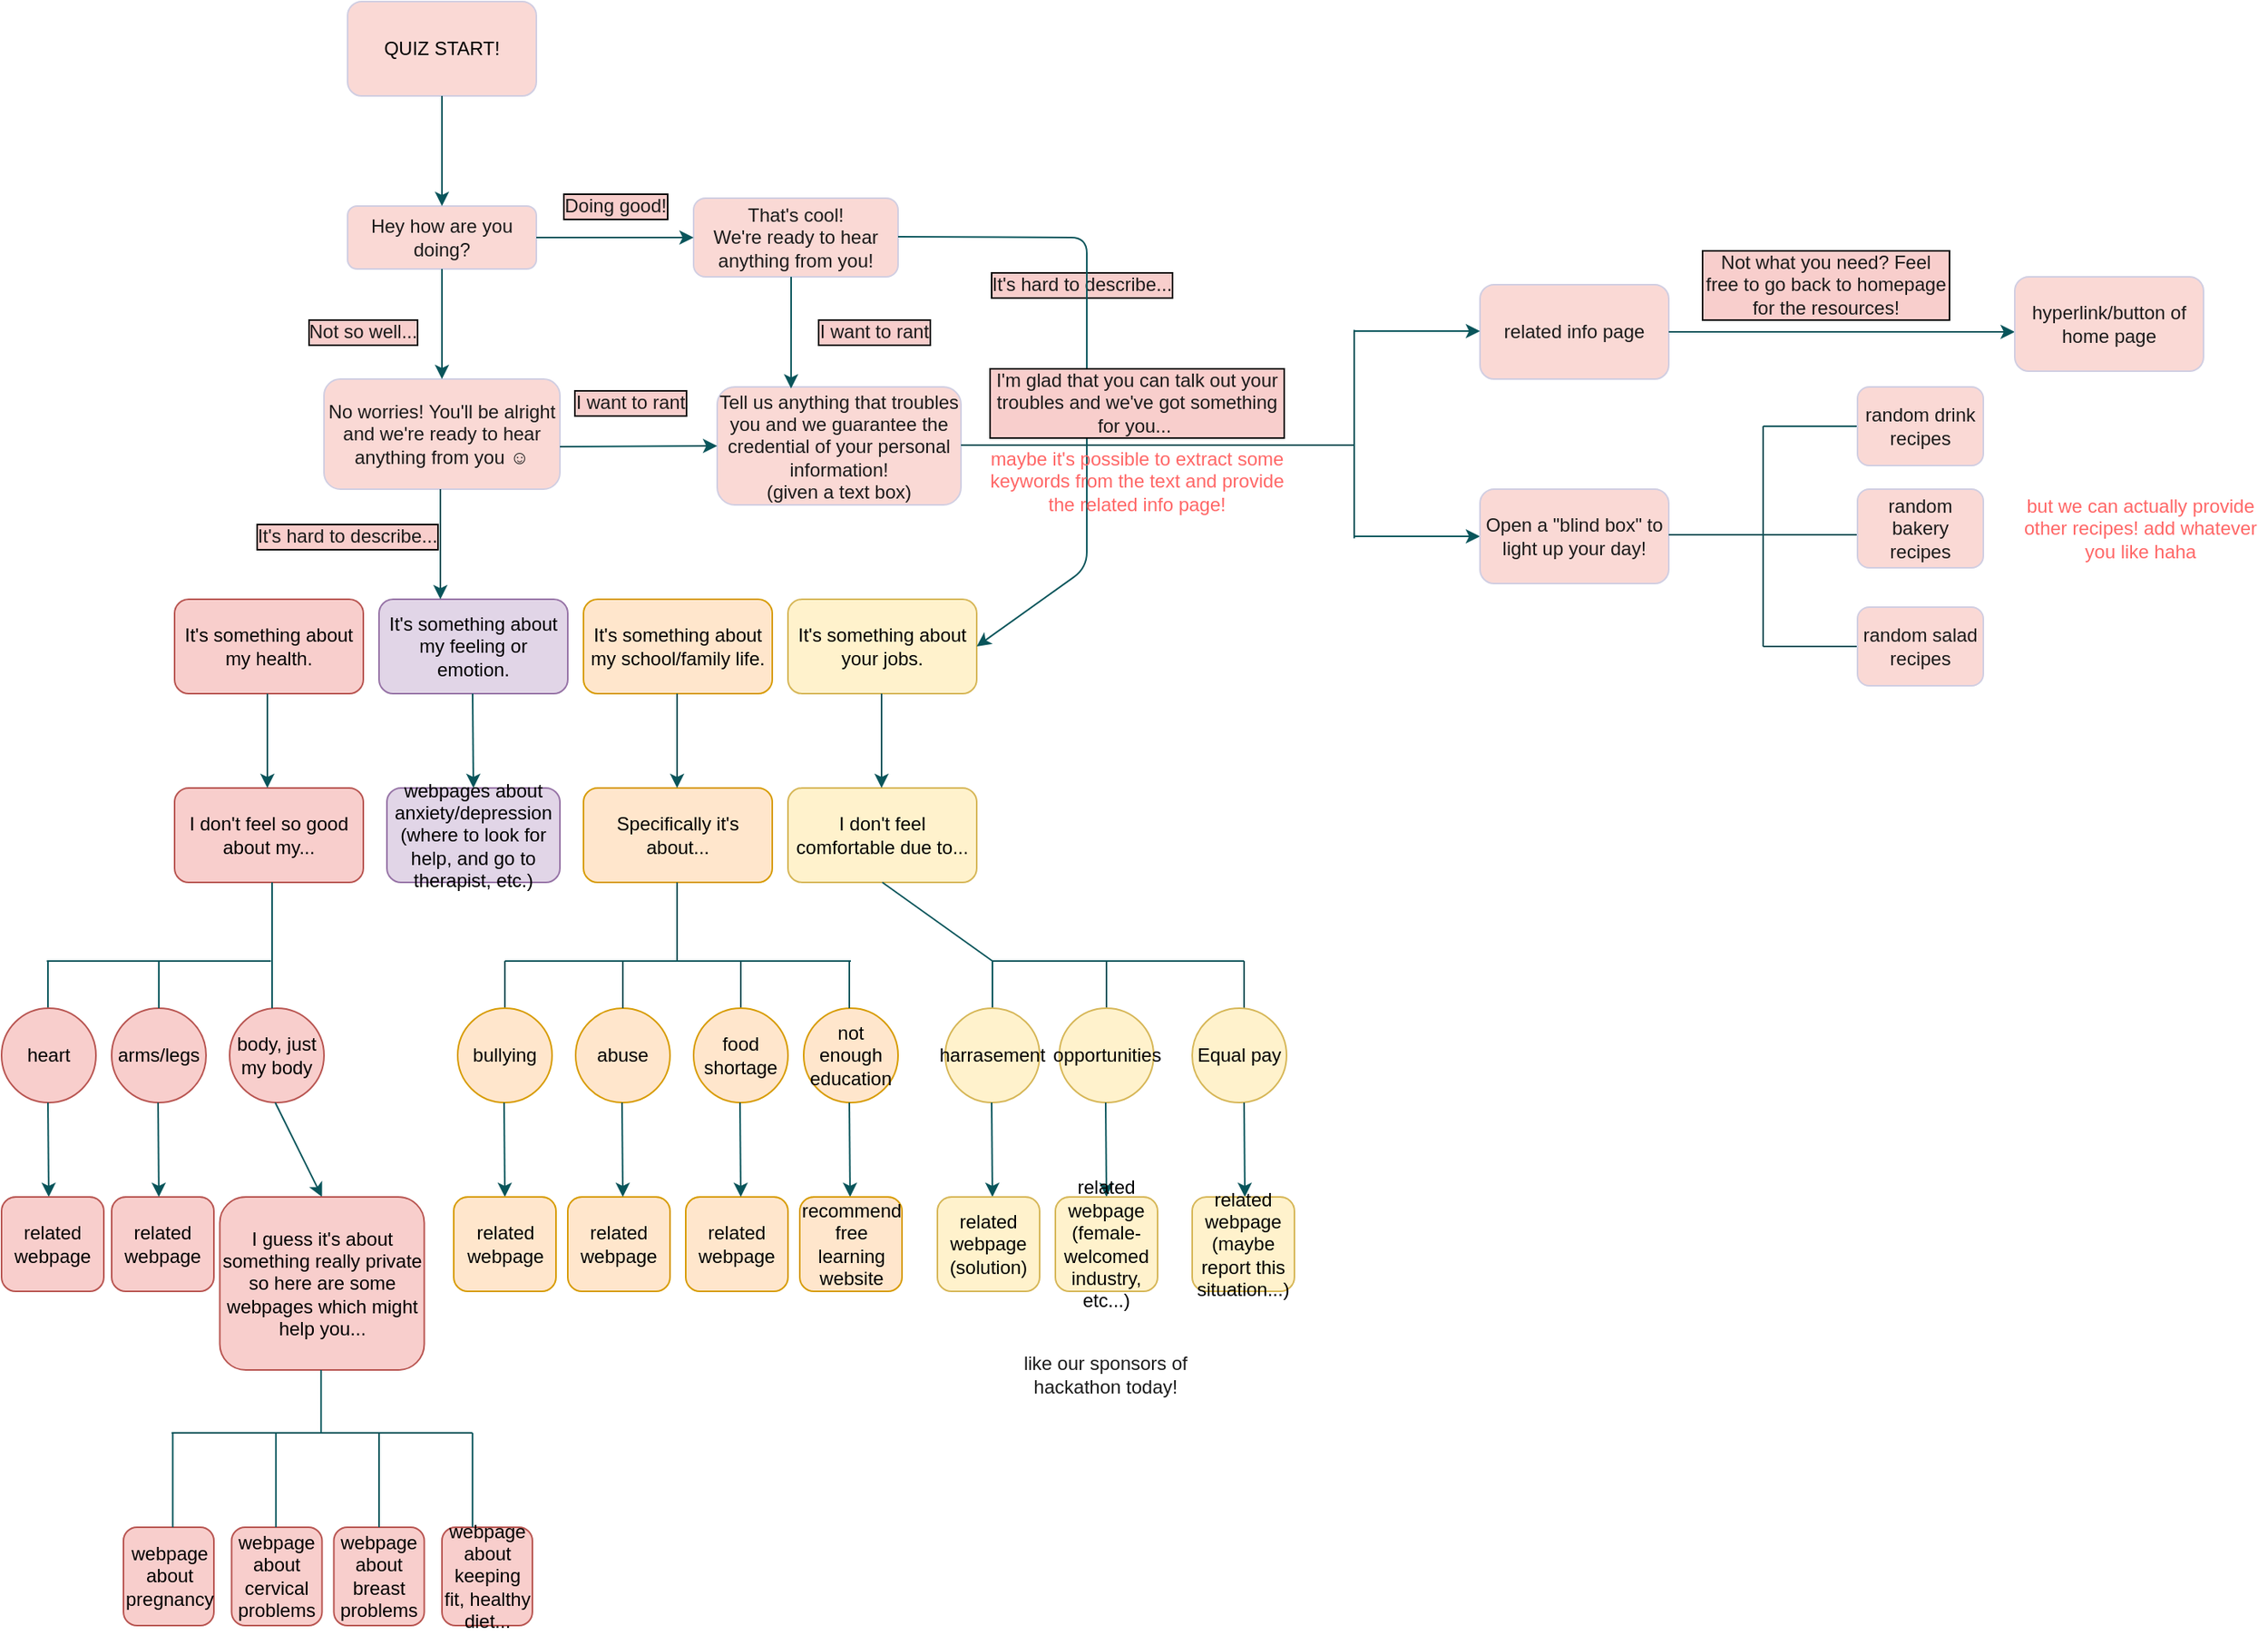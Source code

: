<mxfile version="14.4.4" type="github">
  <diagram id="C5RBs43oDa-KdzZeNtuy" name="Page-1">
    <mxGraphModel dx="886" dy="588" grid="1" gridSize="10" guides="1" tooltips="1" connect="1" arrows="1" fold="1" page="1" pageScale="1" pageWidth="827" pageHeight="1169" math="0" shadow="0">
      <root>
        <mxCell id="WIyWlLk6GJQsqaUBKTNV-0" />
        <mxCell id="WIyWlLk6GJQsqaUBKTNV-1" parent="WIyWlLk6GJQsqaUBKTNV-0" />
        <mxCell id="WIyWlLk6GJQsqaUBKTNV-3" value="Hey how are you doing?" style="rounded=1;whiteSpace=wrap;html=1;fontSize=12;glass=0;strokeWidth=1;shadow=0;fillColor=#FAD9D5;strokeColor=#D0CEE2;fontColor=#1A1A1A;" parent="WIyWlLk6GJQsqaUBKTNV-1" vertex="1">
          <mxGeometry x="320" y="160" width="120" height="40" as="geometry" />
        </mxCell>
        <mxCell id="Fbf4kHEvKjNuZVmllkt7-2" value="That&#39;s cool!&lt;br&gt;We&#39;re ready to hear anything from you!" style="rounded=1;whiteSpace=wrap;html=1;fontSize=12;glass=0;strokeWidth=1;shadow=0;fillColor=#FAD9D5;strokeColor=#D0CEE2;fontColor=#1A1A1A;" parent="WIyWlLk6GJQsqaUBKTNV-1" vertex="1">
          <mxGeometry x="540" y="155" width="130" height="50" as="geometry" />
        </mxCell>
        <mxCell id="Fbf4kHEvKjNuZVmllkt7-4" value="No worries! You&#39;ll be alright and we&#39;re ready to hear anything from you ☺️" style="rounded=1;whiteSpace=wrap;html=1;fontSize=12;glass=0;strokeWidth=1;shadow=0;fillColor=#FAD9D5;strokeColor=#D0CEE2;fontColor=#1A1A1A;" parent="WIyWlLk6GJQsqaUBKTNV-1" vertex="1">
          <mxGeometry x="305" y="270" width="150" height="70" as="geometry" />
        </mxCell>
        <mxCell id="Fbf4kHEvKjNuZVmllkt7-9" value="Doing good!" style="text;html=1;align=center;verticalAlign=middle;resizable=0;points=[];autosize=1;fontColor=#1A1A1A;labelBackgroundColor=#F8CECC;labelBorderColor=#000000;" parent="WIyWlLk6GJQsqaUBKTNV-1" vertex="1">
          <mxGeometry x="450" y="150" width="80" height="20" as="geometry" />
        </mxCell>
        <mxCell id="Fbf4kHEvKjNuZVmllkt7-13" value="Not so well..." style="text;html=1;strokeColor=none;fillColor=none;align=center;verticalAlign=middle;whiteSpace=wrap;rounded=0;sketch=0;fontColor=#1A1A1A;labelBackgroundColor=#F8CECC;labelBorderColor=#000000;" parent="WIyWlLk6GJQsqaUBKTNV-1" vertex="1">
          <mxGeometry x="280" y="230" width="100" height="20" as="geometry" />
        </mxCell>
        <mxCell id="Fbf4kHEvKjNuZVmllkt7-17" value="Tell us anything that troubles you and we guarantee the credential of your personal information!&lt;br&gt;(given a text box)" style="rounded=1;whiteSpace=wrap;html=1;sketch=0;strokeColor=#D0CEE2;fillColor=#FAD9D5;fontColor=#1A1A1A;" parent="WIyWlLk6GJQsqaUBKTNV-1" vertex="1">
          <mxGeometry x="555" y="275" width="155" height="75" as="geometry" />
        </mxCell>
        <mxCell id="Fbf4kHEvKjNuZVmllkt7-18" value="I want to rant" style="text;html=1;strokeColor=none;fillColor=none;align=center;verticalAlign=middle;whiteSpace=wrap;rounded=0;sketch=0;fontColor=#1A1A1A;labelBackgroundColor=#F8CECC;labelBorderColor=#000000;" parent="WIyWlLk6GJQsqaUBKTNV-1" vertex="1">
          <mxGeometry x="600" y="230" width="110" height="20" as="geometry" />
        </mxCell>
        <mxCell id="Fbf4kHEvKjNuZVmllkt7-19" value="I want to rant" style="text;html=1;strokeColor=none;fillColor=none;align=center;verticalAlign=middle;whiteSpace=wrap;rounded=0;sketch=0;fontColor=#1A1A1A;labelBorderColor=#000000;labelBackgroundColor=#F8CECC;" parent="WIyWlLk6GJQsqaUBKTNV-1" vertex="1">
          <mxGeometry x="445" y="275" width="110" height="20" as="geometry" />
        </mxCell>
        <mxCell id="Fbf4kHEvKjNuZVmllkt7-22" value="It&#39;s hard to describe..." style="text;html=1;strokeColor=none;fillColor=none;align=center;verticalAlign=middle;whiteSpace=wrap;rounded=0;sketch=0;fontColor=#1A1A1A;labelBorderColor=#000000;labelBackgroundColor=#F8CECC;" parent="WIyWlLk6GJQsqaUBKTNV-1" vertex="1">
          <mxGeometry x="260" y="360" width="120" height="20" as="geometry" />
        </mxCell>
        <mxCell id="Fbf4kHEvKjNuZVmllkt7-27" value="It&#39;s something about my health." style="rounded=1;whiteSpace=wrap;html=1;sketch=0;strokeColor=#b85450;fillColor=#f8cecc;" parent="WIyWlLk6GJQsqaUBKTNV-1" vertex="1">
          <mxGeometry x="210" y="410" width="120" height="60" as="geometry" />
        </mxCell>
        <mxCell id="Fbf4kHEvKjNuZVmllkt7-33" value="It&#39;s something about my feeling or emotion." style="rounded=1;whiteSpace=wrap;html=1;sketch=0;strokeColor=#9673a6;fillColor=#e1d5e7;" parent="WIyWlLk6GJQsqaUBKTNV-1" vertex="1">
          <mxGeometry x="340" y="410" width="120" height="60" as="geometry" />
        </mxCell>
        <mxCell id="Fbf4kHEvKjNuZVmllkt7-42" value="It&#39;s something about my school/family life." style="rounded=1;whiteSpace=wrap;html=1;sketch=0;strokeColor=#d79b00;fillColor=#ffe6cc;" parent="WIyWlLk6GJQsqaUBKTNV-1" vertex="1">
          <mxGeometry x="470" y="410" width="120" height="60" as="geometry" />
        </mxCell>
        <mxCell id="Fbf4kHEvKjNuZVmllkt7-43" value="It&#39;s something about your jobs." style="rounded=1;whiteSpace=wrap;html=1;sketch=0;strokeColor=#d6b656;fillColor=#fff2cc;" parent="WIyWlLk6GJQsqaUBKTNV-1" vertex="1">
          <mxGeometry x="600" y="410" width="120" height="60" as="geometry" />
        </mxCell>
        <mxCell id="Fbf4kHEvKjNuZVmllkt7-45" value="It&#39;s hard to describe..." style="text;html=1;strokeColor=none;fillColor=none;align=center;verticalAlign=middle;whiteSpace=wrap;rounded=0;sketch=0;fontColor=#1A1A1A;labelBackgroundColor=#F8CECC;labelBorderColor=#000000;" parent="WIyWlLk6GJQsqaUBKTNV-1" vertex="1">
          <mxGeometry x="727" y="200" width="120" height="20" as="geometry" />
        </mxCell>
        <mxCell id="Fbf4kHEvKjNuZVmllkt7-51" value="I don&#39;t feel so good about my..." style="rounded=1;whiteSpace=wrap;html=1;sketch=0;strokeColor=#b85450;fillColor=#f8cecc;" parent="WIyWlLk6GJQsqaUBKTNV-1" vertex="1">
          <mxGeometry x="210" y="530" width="120" height="60" as="geometry" />
        </mxCell>
        <mxCell id="Fbf4kHEvKjNuZVmllkt7-52" value="" style="endArrow=none;html=1;strokeColor=#09555B;fontColor=#1A1A1A;" parent="WIyWlLk6GJQsqaUBKTNV-1" edge="1">
          <mxGeometry width="50" height="50" relative="1" as="geometry">
            <mxPoint x="272" y="640" as="sourcePoint" />
            <mxPoint x="272" y="590" as="targetPoint" />
          </mxGeometry>
        </mxCell>
        <mxCell id="Fbf4kHEvKjNuZVmllkt7-53" value="" style="endArrow=none;html=1;strokeColor=#09555B;fontColor=#1A1A1A;" parent="WIyWlLk6GJQsqaUBKTNV-1" edge="1">
          <mxGeometry width="50" height="50" relative="1" as="geometry">
            <mxPoint x="128.75" y="640" as="sourcePoint" />
            <mxPoint x="271.25" y="640" as="targetPoint" />
          </mxGeometry>
        </mxCell>
        <mxCell id="Fbf4kHEvKjNuZVmllkt7-54" value="" style="endArrow=none;html=1;strokeColor=#09555B;fontColor=#1A1A1A;" parent="WIyWlLk6GJQsqaUBKTNV-1" edge="1">
          <mxGeometry width="50" height="50" relative="1" as="geometry">
            <mxPoint x="129.5" y="670" as="sourcePoint" />
            <mxPoint x="129.5" y="640" as="targetPoint" />
          </mxGeometry>
        </mxCell>
        <mxCell id="Fbf4kHEvKjNuZVmllkt7-55" value="heart" style="ellipse;whiteSpace=wrap;html=1;aspect=fixed;rounded=0;sketch=0;strokeColor=#b85450;fillColor=#f8cecc;" parent="WIyWlLk6GJQsqaUBKTNV-1" vertex="1">
          <mxGeometry x="100" y="670" width="60" height="60" as="geometry" />
        </mxCell>
        <mxCell id="Fbf4kHEvKjNuZVmllkt7-56" value="arms/legs" style="ellipse;whiteSpace=wrap;html=1;aspect=fixed;rounded=0;sketch=0;strokeColor=#b85450;fillColor=#f8cecc;" parent="WIyWlLk6GJQsqaUBKTNV-1" vertex="1">
          <mxGeometry x="170" y="670" width="60" height="60" as="geometry" />
        </mxCell>
        <mxCell id="Fbf4kHEvKjNuZVmllkt7-58" value="" style="endArrow=none;html=1;strokeColor=#09555B;fontColor=#1A1A1A;" parent="WIyWlLk6GJQsqaUBKTNV-1" edge="1">
          <mxGeometry width="50" height="50" relative="1" as="geometry">
            <mxPoint x="200" y="670" as="sourcePoint" />
            <mxPoint x="200" y="640" as="targetPoint" />
          </mxGeometry>
        </mxCell>
        <mxCell id="Fbf4kHEvKjNuZVmllkt7-59" value="body, just my body" style="ellipse;whiteSpace=wrap;html=1;aspect=fixed;rounded=0;sketch=0;strokeColor=#b85450;fillColor=#f8cecc;" parent="WIyWlLk6GJQsqaUBKTNV-1" vertex="1">
          <mxGeometry x="245" y="670" width="60" height="60" as="geometry" />
        </mxCell>
        <mxCell id="Fbf4kHEvKjNuZVmllkt7-60" value="" style="endArrow=none;html=1;strokeColor=#09555B;fontColor=#1A1A1A;" parent="WIyWlLk6GJQsqaUBKTNV-1" edge="1">
          <mxGeometry width="50" height="50" relative="1" as="geometry">
            <mxPoint x="272" y="670" as="sourcePoint" />
            <mxPoint x="272" y="640" as="targetPoint" />
          </mxGeometry>
        </mxCell>
        <mxCell id="Fbf4kHEvKjNuZVmllkt7-61" value="" style="endArrow=classic;html=1;strokeColor=#09555B;fontColor=#1A1A1A;entryX=0.5;entryY=0;entryDx=0;entryDy=0;exitX=0.5;exitY=1;exitDx=0;exitDy=0;" parent="WIyWlLk6GJQsqaUBKTNV-1" source="WIyWlLk6GJQsqaUBKTNV-3" target="Fbf4kHEvKjNuZVmllkt7-4" edge="1">
          <mxGeometry width="50" height="50" relative="1" as="geometry">
            <mxPoint x="385" y="235" as="sourcePoint" />
            <mxPoint x="445" y="205" as="targetPoint" />
          </mxGeometry>
        </mxCell>
        <mxCell id="Fbf4kHEvKjNuZVmllkt7-62" value="" style="endArrow=classic;html=1;strokeColor=#09555B;fontColor=#1A1A1A;" parent="WIyWlLk6GJQsqaUBKTNV-1" edge="1">
          <mxGeometry width="50" height="50" relative="1" as="geometry">
            <mxPoint x="440" y="180" as="sourcePoint" />
            <mxPoint x="540" y="180" as="targetPoint" />
          </mxGeometry>
        </mxCell>
        <mxCell id="Fbf4kHEvKjNuZVmllkt7-64" value="" style="endArrow=classic;html=1;strokeColor=#09555B;fontColor=#1A1A1A;entryX=1;entryY=0.5;entryDx=0;entryDy=0;" parent="WIyWlLk6GJQsqaUBKTNV-1" target="Fbf4kHEvKjNuZVmllkt7-43" edge="1">
          <mxGeometry width="50" height="50" relative="1" as="geometry">
            <mxPoint x="670" y="179.5" as="sourcePoint" />
            <mxPoint x="790" y="590" as="targetPoint" />
            <Array as="points">
              <mxPoint x="790" y="180" />
              <mxPoint x="790" y="390" />
            </Array>
          </mxGeometry>
        </mxCell>
        <mxCell id="Fbf4kHEvKjNuZVmllkt7-65" value="" style="endArrow=classic;html=1;strokeColor=#09555B;fontColor=#1A1A1A;entryX=0;entryY=0.5;entryDx=0;entryDy=0;" parent="WIyWlLk6GJQsqaUBKTNV-1" target="Fbf4kHEvKjNuZVmllkt7-17" edge="1">
          <mxGeometry width="50" height="50" relative="1" as="geometry">
            <mxPoint x="455" y="313" as="sourcePoint" />
            <mxPoint x="545" y="260" as="targetPoint" />
          </mxGeometry>
        </mxCell>
        <mxCell id="Fbf4kHEvKjNuZVmllkt7-67" value="" style="endArrow=classic;html=1;strokeColor=#09555B;fontColor=#1A1A1A;" parent="WIyWlLk6GJQsqaUBKTNV-1" edge="1">
          <mxGeometry width="50" height="50" relative="1" as="geometry">
            <mxPoint x="379" y="340" as="sourcePoint" />
            <mxPoint x="379" y="410" as="targetPoint" />
          </mxGeometry>
        </mxCell>
        <mxCell id="Fbf4kHEvKjNuZVmllkt7-68" value="" style="endArrow=classic;html=1;strokeColor=#09555B;fontColor=#1A1A1A;" parent="WIyWlLk6GJQsqaUBKTNV-1" edge="1">
          <mxGeometry width="50" height="50" relative="1" as="geometry">
            <mxPoint x="269" y="470" as="sourcePoint" />
            <mxPoint x="269" y="530" as="targetPoint" />
          </mxGeometry>
        </mxCell>
        <mxCell id="Fbf4kHEvKjNuZVmllkt7-69" value="" style="endArrow=classic;html=1;strokeColor=#09555B;fontColor=#1A1A1A;" parent="WIyWlLk6GJQsqaUBKTNV-1" edge="1">
          <mxGeometry width="50" height="50" relative="1" as="geometry">
            <mxPoint x="129.5" y="730" as="sourcePoint" />
            <mxPoint x="130" y="790" as="targetPoint" />
          </mxGeometry>
        </mxCell>
        <mxCell id="Fbf4kHEvKjNuZVmllkt7-70" value="related webpage" style="rounded=1;whiteSpace=wrap;html=1;sketch=0;strokeColor=#b85450;fillColor=#f8cecc;" parent="WIyWlLk6GJQsqaUBKTNV-1" vertex="1">
          <mxGeometry x="100" y="790" width="65" height="60" as="geometry" />
        </mxCell>
        <mxCell id="Fbf4kHEvKjNuZVmllkt7-72" value="related webpage" style="rounded=1;whiteSpace=wrap;html=1;sketch=0;strokeColor=#b85450;fillColor=#f8cecc;" parent="WIyWlLk6GJQsqaUBKTNV-1" vertex="1">
          <mxGeometry x="170" y="790" width="65" height="60" as="geometry" />
        </mxCell>
        <mxCell id="Fbf4kHEvKjNuZVmllkt7-73" value="" style="endArrow=classic;html=1;strokeColor=#09555B;fontColor=#1A1A1A;" parent="WIyWlLk6GJQsqaUBKTNV-1" edge="1">
          <mxGeometry width="50" height="50" relative="1" as="geometry">
            <mxPoint x="199.5" y="730" as="sourcePoint" />
            <mxPoint x="200" y="790" as="targetPoint" />
          </mxGeometry>
        </mxCell>
        <mxCell id="Fbf4kHEvKjNuZVmllkt7-74" value="" style="endArrow=classic;html=1;strokeColor=#09555B;fontColor=#1A1A1A;entryX=0.5;entryY=0;entryDx=0;entryDy=0;" parent="WIyWlLk6GJQsqaUBKTNV-1" target="Fbf4kHEvKjNuZVmllkt7-75" edge="1">
          <mxGeometry width="50" height="50" relative="1" as="geometry">
            <mxPoint x="274" y="730" as="sourcePoint" />
            <mxPoint x="274.5" y="790" as="targetPoint" />
            <Array as="points" />
          </mxGeometry>
        </mxCell>
        <mxCell id="Fbf4kHEvKjNuZVmllkt7-75" value="I guess it&#39;s about something really private so here are some webpages which might help you..." style="rounded=1;whiteSpace=wrap;html=1;sketch=0;strokeColor=#b85450;fillColor=#f8cecc;" parent="WIyWlLk6GJQsqaUBKTNV-1" vertex="1">
          <mxGeometry x="238.75" y="790" width="130" height="110" as="geometry" />
        </mxCell>
        <mxCell id="Fbf4kHEvKjNuZVmllkt7-77" value="webpage about pregnancy" style="rounded=1;whiteSpace=wrap;html=1;sketch=0;strokeColor=#b85450;fillColor=#f8cecc;direction=south;" parent="WIyWlLk6GJQsqaUBKTNV-1" vertex="1">
          <mxGeometry x="177.5" y="1000" width="57.5" height="62.5" as="geometry" />
        </mxCell>
        <mxCell id="Fbf4kHEvKjNuZVmllkt7-80" value="webpage about cervical problems" style="rounded=1;whiteSpace=wrap;html=1;sketch=0;strokeColor=#b85450;fillColor=#f8cecc;direction=south;" parent="WIyWlLk6GJQsqaUBKTNV-1" vertex="1">
          <mxGeometry x="246.25" y="1000" width="57.5" height="62.5" as="geometry" />
        </mxCell>
        <mxCell id="Fbf4kHEvKjNuZVmllkt7-83" value="webpage about breast problems" style="rounded=1;whiteSpace=wrap;html=1;sketch=0;strokeColor=#b85450;fillColor=#f8cecc;direction=south;" parent="WIyWlLk6GJQsqaUBKTNV-1" vertex="1">
          <mxGeometry x="311.25" y="1000" width="57.5" height="62.5" as="geometry" />
        </mxCell>
        <mxCell id="Fbf4kHEvKjNuZVmllkt7-85" value="" style="endArrow=classic;html=1;strokeColor=#09555B;fontColor=#1A1A1A;entryX=0.303;entryY=0.013;entryDx=0;entryDy=0;entryPerimeter=0;" parent="WIyWlLk6GJQsqaUBKTNV-1" target="Fbf4kHEvKjNuZVmllkt7-17" edge="1">
          <mxGeometry width="50" height="50" relative="1" as="geometry">
            <mxPoint x="602" y="205" as="sourcePoint" />
            <mxPoint x="600" y="270" as="targetPoint" />
          </mxGeometry>
        </mxCell>
        <mxCell id="Fbf4kHEvKjNuZVmllkt7-86" value="" style="endArrow=classic;html=1;strokeColor=#09555B;fontColor=#1A1A1A;" parent="WIyWlLk6GJQsqaUBKTNV-1" edge="1">
          <mxGeometry width="50" height="50" relative="1" as="geometry">
            <mxPoint x="399.5" y="470" as="sourcePoint" />
            <mxPoint x="400" y="530" as="targetPoint" />
          </mxGeometry>
        </mxCell>
        <mxCell id="Fbf4kHEvKjNuZVmllkt7-87" value="webpages about anxiety/depression&lt;br&gt;(where to look for help, and go to therapist, etc.)" style="rounded=1;whiteSpace=wrap;html=1;sketch=0;strokeColor=#9673a6;fillColor=#e1d5e7;" parent="WIyWlLk6GJQsqaUBKTNV-1" vertex="1">
          <mxGeometry x="345" y="530" width="110" height="60" as="geometry" />
        </mxCell>
        <mxCell id="Fbf4kHEvKjNuZVmllkt7-89" value="Specifically it&#39;s about..." style="rounded=1;whiteSpace=wrap;html=1;sketch=0;strokeColor=#d79b00;fillColor=#ffe6cc;" parent="WIyWlLk6GJQsqaUBKTNV-1" vertex="1">
          <mxGeometry x="470" y="530" width="120" height="60" as="geometry" />
        </mxCell>
        <mxCell id="Fbf4kHEvKjNuZVmllkt7-90" value="" style="endArrow=none;html=1;strokeColor=#09555B;fontColor=#1A1A1A;" parent="WIyWlLk6GJQsqaUBKTNV-1" edge="1">
          <mxGeometry width="50" height="50" relative="1" as="geometry">
            <mxPoint x="529.5" y="640" as="sourcePoint" />
            <mxPoint x="529.5" y="590" as="targetPoint" />
          </mxGeometry>
        </mxCell>
        <mxCell id="Fbf4kHEvKjNuZVmllkt7-91" value="" style="endArrow=none;html=1;strokeColor=#09555B;fontColor=#1A1A1A;" parent="WIyWlLk6GJQsqaUBKTNV-1" edge="1">
          <mxGeometry width="50" height="50" relative="1" as="geometry">
            <mxPoint x="420" y="640" as="sourcePoint" />
            <mxPoint x="640" y="640" as="targetPoint" />
          </mxGeometry>
        </mxCell>
        <mxCell id="Fbf4kHEvKjNuZVmllkt7-92" value="" style="endArrow=none;html=1;strokeColor=#09555B;fontColor=#1A1A1A;" parent="WIyWlLk6GJQsqaUBKTNV-1" edge="1">
          <mxGeometry width="50" height="50" relative="1" as="geometry">
            <mxPoint x="420" y="670" as="sourcePoint" />
            <mxPoint x="420" y="640" as="targetPoint" />
          </mxGeometry>
        </mxCell>
        <mxCell id="Fbf4kHEvKjNuZVmllkt7-93" value="bullying" style="ellipse;whiteSpace=wrap;html=1;aspect=fixed;rounded=0;sketch=0;strokeColor=#d79b00;fillColor=#ffe6cc;" parent="WIyWlLk6GJQsqaUBKTNV-1" vertex="1">
          <mxGeometry x="390" y="670" width="60" height="60" as="geometry" />
        </mxCell>
        <mxCell id="Fbf4kHEvKjNuZVmllkt7-94" value="abuse" style="ellipse;whiteSpace=wrap;html=1;aspect=fixed;rounded=0;sketch=0;strokeColor=#d79b00;fillColor=#ffe6cc;" parent="WIyWlLk6GJQsqaUBKTNV-1" vertex="1">
          <mxGeometry x="465" y="670" width="60" height="60" as="geometry" />
        </mxCell>
        <mxCell id="Fbf4kHEvKjNuZVmllkt7-95" value="" style="endArrow=none;html=1;strokeColor=#09555B;fontColor=#1A1A1A;" parent="WIyWlLk6GJQsqaUBKTNV-1" edge="1">
          <mxGeometry width="50" height="50" relative="1" as="geometry">
            <mxPoint x="495" y="670" as="sourcePoint" />
            <mxPoint x="495" y="640" as="targetPoint" />
          </mxGeometry>
        </mxCell>
        <mxCell id="Fbf4kHEvKjNuZVmllkt7-96" value="not enough education" style="ellipse;whiteSpace=wrap;html=1;aspect=fixed;rounded=0;sketch=0;strokeColor=#d79b00;fillColor=#ffe6cc;" parent="WIyWlLk6GJQsqaUBKTNV-1" vertex="1">
          <mxGeometry x="610" y="670" width="60" height="60" as="geometry" />
        </mxCell>
        <mxCell id="Fbf4kHEvKjNuZVmllkt7-97" value="" style="endArrow=none;html=1;strokeColor=#09555B;fontColor=#1A1A1A;" parent="WIyWlLk6GJQsqaUBKTNV-1" edge="1">
          <mxGeometry width="50" height="50" relative="1" as="geometry">
            <mxPoint x="639" y="670" as="sourcePoint" />
            <mxPoint x="639" y="640" as="targetPoint" />
          </mxGeometry>
        </mxCell>
        <mxCell id="Fbf4kHEvKjNuZVmllkt7-98" value="" style="endArrow=classic;html=1;strokeColor=#09555B;fontColor=#1A1A1A;" parent="WIyWlLk6GJQsqaUBKTNV-1" edge="1">
          <mxGeometry width="50" height="50" relative="1" as="geometry">
            <mxPoint x="419.5" y="730" as="sourcePoint" />
            <mxPoint x="420" y="790" as="targetPoint" />
          </mxGeometry>
        </mxCell>
        <mxCell id="Fbf4kHEvKjNuZVmllkt7-99" value="related webpage" style="rounded=1;whiteSpace=wrap;html=1;sketch=0;strokeColor=#d79b00;fillColor=#ffe6cc;" parent="WIyWlLk6GJQsqaUBKTNV-1" vertex="1">
          <mxGeometry x="460" y="790" width="65" height="60" as="geometry" />
        </mxCell>
        <mxCell id="Fbf4kHEvKjNuZVmllkt7-100" value="" style="endArrow=classic;html=1;strokeColor=#09555B;fontColor=#1A1A1A;" parent="WIyWlLk6GJQsqaUBKTNV-1" edge="1">
          <mxGeometry width="50" height="50" relative="1" as="geometry">
            <mxPoint x="494.5" y="730" as="sourcePoint" />
            <mxPoint x="495" y="790" as="targetPoint" />
          </mxGeometry>
        </mxCell>
        <mxCell id="Fbf4kHEvKjNuZVmllkt7-101" value="" style="endArrow=classic;html=1;strokeColor=#09555B;fontColor=#1A1A1A;" parent="WIyWlLk6GJQsqaUBKTNV-1" edge="1">
          <mxGeometry width="50" height="50" relative="1" as="geometry">
            <mxPoint x="639" y="730" as="sourcePoint" />
            <mxPoint x="639.5" y="790" as="targetPoint" />
          </mxGeometry>
        </mxCell>
        <mxCell id="Fbf4kHEvKjNuZVmllkt7-103" value="" style="endArrow=classic;html=1;strokeColor=#09555B;fontColor=#1A1A1A;" parent="WIyWlLk6GJQsqaUBKTNV-1" edge="1">
          <mxGeometry width="50" height="50" relative="1" as="geometry">
            <mxPoint x="529.5" y="470" as="sourcePoint" />
            <mxPoint x="529.5" y="530" as="targetPoint" />
          </mxGeometry>
        </mxCell>
        <mxCell id="Fbf4kHEvKjNuZVmllkt7-104" value="related webpage" style="rounded=1;whiteSpace=wrap;html=1;sketch=0;strokeColor=#d79b00;fillColor=#ffe6cc;" parent="WIyWlLk6GJQsqaUBKTNV-1" vertex="1">
          <mxGeometry x="387.5" y="790" width="65" height="60" as="geometry" />
        </mxCell>
        <mxCell id="Fbf4kHEvKjNuZVmllkt7-106" value="" style="endArrow=none;html=1;strokeColor=#09555B;fontColor=#1A1A1A;" parent="WIyWlLk6GJQsqaUBKTNV-1" edge="1">
          <mxGeometry width="50" height="50" relative="1" as="geometry">
            <mxPoint x="570" y="640" as="sourcePoint" />
            <mxPoint x="570" y="670" as="targetPoint" />
          </mxGeometry>
        </mxCell>
        <mxCell id="Fbf4kHEvKjNuZVmllkt7-107" value="food shortage" style="ellipse;whiteSpace=wrap;html=1;aspect=fixed;rounded=0;sketch=0;strokeColor=#d79b00;fillColor=#ffe6cc;" parent="WIyWlLk6GJQsqaUBKTNV-1" vertex="1">
          <mxGeometry x="540" y="670" width="60" height="60" as="geometry" />
        </mxCell>
        <mxCell id="Fbf4kHEvKjNuZVmllkt7-108" value="related webpage" style="rounded=1;whiteSpace=wrap;html=1;sketch=0;strokeColor=#d79b00;fillColor=#ffe6cc;" parent="WIyWlLk6GJQsqaUBKTNV-1" vertex="1">
          <mxGeometry x="535" y="790" width="65" height="60" as="geometry" />
        </mxCell>
        <mxCell id="Fbf4kHEvKjNuZVmllkt7-109" value="" style="endArrow=classic;html=1;strokeColor=#09555B;fontColor=#1A1A1A;" parent="WIyWlLk6GJQsqaUBKTNV-1" edge="1">
          <mxGeometry width="50" height="50" relative="1" as="geometry">
            <mxPoint x="569.5" y="730" as="sourcePoint" />
            <mxPoint x="570" y="790" as="targetPoint" />
          </mxGeometry>
        </mxCell>
        <mxCell id="Fbf4kHEvKjNuZVmllkt7-110" value="recommend free learning website" style="rounded=1;whiteSpace=wrap;html=1;sketch=0;strokeColor=#d79b00;fillColor=#ffe6cc;" parent="WIyWlLk6GJQsqaUBKTNV-1" vertex="1">
          <mxGeometry x="607.5" y="790" width="65" height="60" as="geometry" />
        </mxCell>
        <mxCell id="Fbf4kHEvKjNuZVmllkt7-111" value="I don&#39;t feel comfortable due to..." style="rounded=1;whiteSpace=wrap;html=1;sketch=0;strokeColor=#d6b656;fillColor=#fff2cc;" parent="WIyWlLk6GJQsqaUBKTNV-1" vertex="1">
          <mxGeometry x="600" y="530" width="120" height="60" as="geometry" />
        </mxCell>
        <mxCell id="Fbf4kHEvKjNuZVmllkt7-112" value="" style="endArrow=classic;html=1;strokeColor=#09555B;fontColor=#1A1A1A;" parent="WIyWlLk6GJQsqaUBKTNV-1" edge="1">
          <mxGeometry width="50" height="50" relative="1" as="geometry">
            <mxPoint x="659.5" y="470" as="sourcePoint" />
            <mxPoint x="659.5" y="530" as="targetPoint" />
          </mxGeometry>
        </mxCell>
        <mxCell id="Fbf4kHEvKjNuZVmllkt7-113" value="" style="endArrow=none;html=1;strokeColor=#09555B;fontColor=#1A1A1A;entryX=0.5;entryY=1;entryDx=0;entryDy=0;" parent="WIyWlLk6GJQsqaUBKTNV-1" target="Fbf4kHEvKjNuZVmllkt7-111" edge="1">
          <mxGeometry width="50" height="50" relative="1" as="geometry">
            <mxPoint x="730" y="640" as="sourcePoint" />
            <mxPoint x="750" y="610" as="targetPoint" />
          </mxGeometry>
        </mxCell>
        <mxCell id="Fbf4kHEvKjNuZVmllkt7-114" value="" style="endArrow=none;html=1;strokeColor=#09555B;fontColor=#1A1A1A;" parent="WIyWlLk6GJQsqaUBKTNV-1" edge="1">
          <mxGeometry width="50" height="50" relative="1" as="geometry">
            <mxPoint x="730" y="640" as="sourcePoint" />
            <mxPoint x="890" y="640" as="targetPoint" />
          </mxGeometry>
        </mxCell>
        <mxCell id="Fbf4kHEvKjNuZVmllkt7-116" value="" style="endArrow=none;html=1;strokeColor=#09555B;fontColor=#1A1A1A;" parent="WIyWlLk6GJQsqaUBKTNV-1" edge="1">
          <mxGeometry width="50" height="50" relative="1" as="geometry">
            <mxPoint x="730" y="670" as="sourcePoint" />
            <mxPoint x="730" y="640" as="targetPoint" />
          </mxGeometry>
        </mxCell>
        <mxCell id="Fbf4kHEvKjNuZVmllkt7-117" value="harrasement" style="ellipse;whiteSpace=wrap;html=1;aspect=fixed;rounded=0;sketch=0;strokeColor=#d6b656;fillColor=#fff2cc;" parent="WIyWlLk6GJQsqaUBKTNV-1" vertex="1">
          <mxGeometry x="700" y="670" width="60" height="60" as="geometry" />
        </mxCell>
        <mxCell id="Fbf4kHEvKjNuZVmllkt7-118" value="" style="endArrow=classic;html=1;strokeColor=#09555B;fontColor=#1A1A1A;" parent="WIyWlLk6GJQsqaUBKTNV-1" edge="1">
          <mxGeometry width="50" height="50" relative="1" as="geometry">
            <mxPoint x="729.5" y="730" as="sourcePoint" />
            <mxPoint x="730" y="790" as="targetPoint" />
          </mxGeometry>
        </mxCell>
        <mxCell id="Fbf4kHEvKjNuZVmllkt7-119" value="related webpage&lt;br&gt;(solution)" style="rounded=1;whiteSpace=wrap;html=1;sketch=0;strokeColor=#d6b656;fillColor=#fff2cc;" parent="WIyWlLk6GJQsqaUBKTNV-1" vertex="1">
          <mxGeometry x="695" y="790" width="65" height="60" as="geometry" />
        </mxCell>
        <mxCell id="Fbf4kHEvKjNuZVmllkt7-120" value="" style="endArrow=none;html=1;strokeColor=#09555B;fontColor=#1A1A1A;" parent="WIyWlLk6GJQsqaUBKTNV-1" edge="1">
          <mxGeometry width="50" height="50" relative="1" as="geometry">
            <mxPoint x="802.5" y="670" as="sourcePoint" />
            <mxPoint x="802.5" y="640" as="targetPoint" />
          </mxGeometry>
        </mxCell>
        <mxCell id="Fbf4kHEvKjNuZVmllkt7-121" value="opportunities" style="ellipse;whiteSpace=wrap;html=1;aspect=fixed;rounded=0;sketch=0;strokeColor=#d6b656;fillColor=#fff2cc;" parent="WIyWlLk6GJQsqaUBKTNV-1" vertex="1">
          <mxGeometry x="772.5" y="670" width="60" height="60" as="geometry" />
        </mxCell>
        <mxCell id="Fbf4kHEvKjNuZVmllkt7-122" value="" style="endArrow=classic;html=1;strokeColor=#09555B;fontColor=#1A1A1A;" parent="WIyWlLk6GJQsqaUBKTNV-1" edge="1">
          <mxGeometry width="50" height="50" relative="1" as="geometry">
            <mxPoint x="802" y="730" as="sourcePoint" />
            <mxPoint x="802.5" y="790" as="targetPoint" />
          </mxGeometry>
        </mxCell>
        <mxCell id="Fbf4kHEvKjNuZVmllkt7-123" value="related webpage&lt;br&gt;(female-welcomed industry, etc...)" style="rounded=1;whiteSpace=wrap;html=1;sketch=0;strokeColor=#d6b656;fillColor=#fff2cc;" parent="WIyWlLk6GJQsqaUBKTNV-1" vertex="1">
          <mxGeometry x="770" y="790" width="65" height="60" as="geometry" />
        </mxCell>
        <mxCell id="Fbf4kHEvKjNuZVmllkt7-124" value="" style="endArrow=none;html=1;strokeColor=#09555B;fontColor=#1A1A1A;" parent="WIyWlLk6GJQsqaUBKTNV-1" edge="1">
          <mxGeometry width="50" height="50" relative="1" as="geometry">
            <mxPoint x="890" y="670" as="sourcePoint" />
            <mxPoint x="890" y="640" as="targetPoint" />
          </mxGeometry>
        </mxCell>
        <mxCell id="Fbf4kHEvKjNuZVmllkt7-125" value="Equal pay" style="ellipse;whiteSpace=wrap;html=1;aspect=fixed;rounded=0;sketch=0;strokeColor=#d6b656;fillColor=#fff2cc;" parent="WIyWlLk6GJQsqaUBKTNV-1" vertex="1">
          <mxGeometry x="857" y="670" width="60" height="60" as="geometry" />
        </mxCell>
        <mxCell id="Fbf4kHEvKjNuZVmllkt7-126" value="" style="endArrow=classic;html=1;strokeColor=#09555B;fontColor=#1A1A1A;" parent="WIyWlLk6GJQsqaUBKTNV-1" edge="1">
          <mxGeometry width="50" height="50" relative="1" as="geometry">
            <mxPoint x="890" y="730" as="sourcePoint" />
            <mxPoint x="890.5" y="790" as="targetPoint" />
          </mxGeometry>
        </mxCell>
        <mxCell id="Fbf4kHEvKjNuZVmllkt7-127" value="related webpage&lt;br&gt;(maybe report this situation...)" style="rounded=1;whiteSpace=wrap;html=1;sketch=0;strokeColor=#d6b656;fillColor=#fff2cc;" parent="WIyWlLk6GJQsqaUBKTNV-1" vertex="1">
          <mxGeometry x="857" y="790" width="65" height="60" as="geometry" />
        </mxCell>
        <mxCell id="Fbf4kHEvKjNuZVmllkt7-128" value="like our sponsors of hackathon today!" style="text;html=1;strokeColor=none;fillColor=none;align=center;verticalAlign=middle;whiteSpace=wrap;rounded=0;sketch=0;fontColor=#1A1A1A;" parent="WIyWlLk6GJQsqaUBKTNV-1" vertex="1">
          <mxGeometry x="739.38" y="867.5" width="126.25" height="70" as="geometry" />
        </mxCell>
        <mxCell id="Fbf4kHEvKjNuZVmllkt7-130" value="&lt;font color=&quot;#ff6666&quot;&gt;maybe it&#39;s possible to extract some keywords from the text and provide the related info page!&lt;/font&gt;" style="text;html=1;strokeColor=none;fillColor=none;align=center;verticalAlign=middle;whiteSpace=wrap;rounded=0;sketch=0;fontColor=#1A1A1A;" parent="WIyWlLk6GJQsqaUBKTNV-1" vertex="1">
          <mxGeometry x="727" y="300" width="190" height="70" as="geometry" />
        </mxCell>
        <mxCell id="Fbf4kHEvKjNuZVmllkt7-131" value="related info page" style="rounded=1;whiteSpace=wrap;html=1;sketch=0;strokeColor=#D0CEE2;fillColor=#FAD9D5;fontColor=#1A1A1A;" parent="WIyWlLk6GJQsqaUBKTNV-1" vertex="1">
          <mxGeometry x="1040" y="210" width="120" height="60" as="geometry" />
        </mxCell>
        <mxCell id="Fbf4kHEvKjNuZVmllkt7-132" value="I&#39;m glad that you can talk out your troubles and we&#39;ve got something for you...&amp;nbsp;" style="text;html=1;strokeColor=none;fillColor=none;align=center;verticalAlign=middle;whiteSpace=wrap;rounded=0;sketch=0;fontColor=#1A1A1A;labelBorderColor=#000000;labelBackgroundColor=#F8CECC;" parent="WIyWlLk6GJQsqaUBKTNV-1" vertex="1">
          <mxGeometry x="727" y="275" width="190" height="20" as="geometry" />
        </mxCell>
        <mxCell id="Fbf4kHEvKjNuZVmllkt7-133" value="" style="endArrow=none;html=1;strokeColor=#09555B;fontColor=#1A1A1A;" parent="WIyWlLk6GJQsqaUBKTNV-1" edge="1">
          <mxGeometry width="50" height="50" relative="1" as="geometry">
            <mxPoint x="710" y="312" as="sourcePoint" />
            <mxPoint x="960" y="312" as="targetPoint" />
          </mxGeometry>
        </mxCell>
        <mxCell id="Fbf4kHEvKjNuZVmllkt7-134" value="" style="endArrow=none;html=1;strokeColor=#09555B;fontColor=#1A1A1A;" parent="WIyWlLk6GJQsqaUBKTNV-1" edge="1">
          <mxGeometry width="50" height="50" relative="1" as="geometry">
            <mxPoint x="960" y="371.25" as="sourcePoint" />
            <mxPoint x="960" y="238.75" as="targetPoint" />
          </mxGeometry>
        </mxCell>
        <mxCell id="Fbf4kHEvKjNuZVmllkt7-135" value="" style="endArrow=classic;html=1;strokeColor=#09555B;fontColor=#1A1A1A;" parent="WIyWlLk6GJQsqaUBKTNV-1" edge="1">
          <mxGeometry width="50" height="50" relative="1" as="geometry">
            <mxPoint x="960" y="370" as="sourcePoint" />
            <mxPoint x="1040" y="370" as="targetPoint" />
          </mxGeometry>
        </mxCell>
        <mxCell id="Fbf4kHEvKjNuZVmllkt7-136" value="" style="endArrow=classic;html=1;strokeColor=#09555B;fontColor=#1A1A1A;" parent="WIyWlLk6GJQsqaUBKTNV-1" edge="1">
          <mxGeometry width="50" height="50" relative="1" as="geometry">
            <mxPoint x="960" y="239.5" as="sourcePoint" />
            <mxPoint x="1040" y="239.5" as="targetPoint" />
          </mxGeometry>
        </mxCell>
        <mxCell id="Fbf4kHEvKjNuZVmllkt7-137" value="Open a &quot;blind box&quot; to light up your day!" style="rounded=1;whiteSpace=wrap;html=1;sketch=0;strokeColor=#D0CEE2;fillColor=#FAD9D5;fontColor=#1A1A1A;" parent="WIyWlLk6GJQsqaUBKTNV-1" vertex="1">
          <mxGeometry x="1040" y="340" width="120" height="60" as="geometry" />
        </mxCell>
        <mxCell id="Fbf4kHEvKjNuZVmllkt7-138" value="" style="endArrow=classic;html=1;strokeColor=#09555B;fontColor=#1A1A1A;" parent="WIyWlLk6GJQsqaUBKTNV-1" edge="1">
          <mxGeometry width="50" height="50" relative="1" as="geometry">
            <mxPoint x="1160" y="240" as="sourcePoint" />
            <mxPoint x="1380" y="240" as="targetPoint" />
          </mxGeometry>
        </mxCell>
        <mxCell id="Fbf4kHEvKjNuZVmllkt7-139" value="Not what you need? Feel free to go back to homepage for the resources!" style="text;html=1;strokeColor=none;fillColor=none;align=center;verticalAlign=middle;whiteSpace=wrap;rounded=0;labelBackgroundColor=#F8CECC;sketch=0;fontColor=#1A1A1A;labelBorderColor=#000000;" parent="WIyWlLk6GJQsqaUBKTNV-1" vertex="1">
          <mxGeometry x="1180" y="200" width="160" height="20" as="geometry" />
        </mxCell>
        <mxCell id="Fbf4kHEvKjNuZVmllkt7-140" value="hyperlink/button of home page" style="rounded=1;whiteSpace=wrap;html=1;labelBackgroundColor=none;sketch=0;strokeColor=#D0CEE2;fillColor=#FAD9D5;fontColor=#1A1A1A;" parent="WIyWlLk6GJQsqaUBKTNV-1" vertex="1">
          <mxGeometry x="1380" y="205" width="120" height="60" as="geometry" />
        </mxCell>
        <mxCell id="Fbf4kHEvKjNuZVmllkt7-141" value="" style="endArrow=none;html=1;strokeColor=#09555B;fontColor=#1A1A1A;" parent="WIyWlLk6GJQsqaUBKTNV-1" edge="1">
          <mxGeometry width="50" height="50" relative="1" as="geometry">
            <mxPoint x="1160" y="369" as="sourcePoint" />
            <mxPoint x="1220" y="369" as="targetPoint" />
          </mxGeometry>
        </mxCell>
        <mxCell id="Fbf4kHEvKjNuZVmllkt7-142" value="" style="endArrow=none;html=1;strokeColor=#09555B;fontColor=#1A1A1A;" parent="WIyWlLk6GJQsqaUBKTNV-1" edge="1">
          <mxGeometry width="50" height="50" relative="1" as="geometry">
            <mxPoint x="1220" y="440" as="sourcePoint" />
            <mxPoint x="1220" y="300" as="targetPoint" />
          </mxGeometry>
        </mxCell>
        <mxCell id="Fbf4kHEvKjNuZVmllkt7-143" value="" style="endArrow=none;html=1;strokeColor=#09555B;fontColor=#1A1A1A;" parent="WIyWlLk6GJQsqaUBKTNV-1" edge="1">
          <mxGeometry width="50" height="50" relative="1" as="geometry">
            <mxPoint x="1220" y="300" as="sourcePoint" />
            <mxPoint x="1280" y="300" as="targetPoint" />
          </mxGeometry>
        </mxCell>
        <mxCell id="Fbf4kHEvKjNuZVmllkt7-144" value="random drink recipes" style="rounded=1;whiteSpace=wrap;html=1;labelBackgroundColor=none;sketch=0;strokeColor=#D0CEE2;fillColor=#FAD9D5;fontColor=#1A1A1A;" parent="WIyWlLk6GJQsqaUBKTNV-1" vertex="1">
          <mxGeometry x="1280" y="275" width="80" height="50" as="geometry" />
        </mxCell>
        <mxCell id="Fbf4kHEvKjNuZVmllkt7-145" value="" style="endArrow=none;html=1;strokeColor=#09555B;fontColor=#1A1A1A;" parent="WIyWlLk6GJQsqaUBKTNV-1" edge="1">
          <mxGeometry width="50" height="50" relative="1" as="geometry">
            <mxPoint x="1220" y="369" as="sourcePoint" />
            <mxPoint x="1280" y="369" as="targetPoint" />
          </mxGeometry>
        </mxCell>
        <mxCell id="Fbf4kHEvKjNuZVmllkt7-146" value="random bakery recipes" style="rounded=1;whiteSpace=wrap;html=1;labelBackgroundColor=none;sketch=0;strokeColor=#D0CEE2;fillColor=#FAD9D5;fontColor=#1A1A1A;" parent="WIyWlLk6GJQsqaUBKTNV-1" vertex="1">
          <mxGeometry x="1280" y="340" width="80" height="50" as="geometry" />
        </mxCell>
        <mxCell id="Fbf4kHEvKjNuZVmllkt7-147" value="" style="endArrow=none;html=1;strokeColor=#09555B;fontColor=#1A1A1A;" parent="WIyWlLk6GJQsqaUBKTNV-1" edge="1">
          <mxGeometry width="50" height="50" relative="1" as="geometry">
            <mxPoint x="1220" y="440" as="sourcePoint" />
            <mxPoint x="1280" y="440" as="targetPoint" />
          </mxGeometry>
        </mxCell>
        <mxCell id="Fbf4kHEvKjNuZVmllkt7-148" value="random salad recipes" style="rounded=1;whiteSpace=wrap;html=1;labelBackgroundColor=none;sketch=0;strokeColor=#D0CEE2;fillColor=#FAD9D5;fontColor=#1A1A1A;" parent="WIyWlLk6GJQsqaUBKTNV-1" vertex="1">
          <mxGeometry x="1280" y="415" width="80" height="50" as="geometry" />
        </mxCell>
        <mxCell id="Fbf4kHEvKjNuZVmllkt7-149" value="but we can actually provide other recipes! add whatever you like haha" style="text;html=1;strokeColor=none;fillColor=none;align=center;verticalAlign=middle;whiteSpace=wrap;rounded=0;labelBackgroundColor=none;sketch=0;fontColor=#FF6666;" parent="WIyWlLk6GJQsqaUBKTNV-1" vertex="1">
          <mxGeometry x="1380" y="355" width="160" height="20" as="geometry" />
        </mxCell>
        <mxCell id="Fbf4kHEvKjNuZVmllkt7-150" value="" style="endArrow=none;html=1;strokeColor=#09555B;fontColor=#FF6666;" parent="WIyWlLk6GJQsqaUBKTNV-1" edge="1">
          <mxGeometry width="50" height="50" relative="1" as="geometry">
            <mxPoint x="303.16" y="940" as="sourcePoint" />
            <mxPoint x="303.16" y="900" as="targetPoint" />
          </mxGeometry>
        </mxCell>
        <mxCell id="Fbf4kHEvKjNuZVmllkt7-151" value="" style="endArrow=none;html=1;strokeColor=#09555B;fontColor=#FF6666;" parent="WIyWlLk6GJQsqaUBKTNV-1" edge="1">
          <mxGeometry width="50" height="50" relative="1" as="geometry">
            <mxPoint x="208.12" y="940" as="sourcePoint" />
            <mxPoint x="399.37" y="940" as="targetPoint" />
          </mxGeometry>
        </mxCell>
        <mxCell id="Fbf4kHEvKjNuZVmllkt7-152" value="" style="endArrow=none;html=1;strokeColor=#09555B;fontColor=#FF6666;" parent="WIyWlLk6GJQsqaUBKTNV-1" edge="1">
          <mxGeometry width="50" height="50" relative="1" as="geometry">
            <mxPoint x="208.82" y="1000" as="sourcePoint" />
            <mxPoint x="208.82" y="940" as="targetPoint" />
          </mxGeometry>
        </mxCell>
        <mxCell id="Fbf4kHEvKjNuZVmllkt7-153" value="" style="endArrow=none;html=1;strokeColor=#09555B;fontColor=#FF6666;" parent="WIyWlLk6GJQsqaUBKTNV-1" edge="1">
          <mxGeometry width="50" height="50" relative="1" as="geometry">
            <mxPoint x="274.41" y="1000" as="sourcePoint" />
            <mxPoint x="274.41" y="940" as="targetPoint" />
          </mxGeometry>
        </mxCell>
        <mxCell id="Fbf4kHEvKjNuZVmllkt7-154" value="" style="endArrow=none;html=1;strokeColor=#09555B;fontColor=#FF6666;" parent="WIyWlLk6GJQsqaUBKTNV-1" edge="1">
          <mxGeometry width="50" height="50" relative="1" as="geometry">
            <mxPoint x="340" y="1000" as="sourcePoint" />
            <mxPoint x="340" y="940" as="targetPoint" />
          </mxGeometry>
        </mxCell>
        <mxCell id="Fbf4kHEvKjNuZVmllkt7-155" value="webpage about keeping fit, healthy diet..." style="rounded=1;whiteSpace=wrap;html=1;sketch=0;strokeColor=#b85450;fillColor=#f8cecc;direction=south;" parent="WIyWlLk6GJQsqaUBKTNV-1" vertex="1">
          <mxGeometry x="380" y="1000" width="57.5" height="62.5" as="geometry" />
        </mxCell>
        <mxCell id="Fbf4kHEvKjNuZVmllkt7-156" value="" style="endArrow=none;html=1;strokeColor=#09555B;fontColor=#FF6666;" parent="WIyWlLk6GJQsqaUBKTNV-1" edge="1">
          <mxGeometry width="50" height="50" relative="1" as="geometry">
            <mxPoint x="399.41" y="1000" as="sourcePoint" />
            <mxPoint x="399.41" y="940" as="targetPoint" />
          </mxGeometry>
        </mxCell>
        <mxCell id="Fbf4kHEvKjNuZVmllkt7-157" value="&lt;font color=&quot;#000000&quot;&gt;QUIZ START!&lt;/font&gt;" style="rounded=1;whiteSpace=wrap;html=1;labelBackgroundColor=none;sketch=0;strokeColor=#D0CEE2;fillColor=#FAD9D5;fontColor=#FF6666;" parent="WIyWlLk6GJQsqaUBKTNV-1" vertex="1">
          <mxGeometry x="320" y="30" width="120" height="60" as="geometry" />
        </mxCell>
        <mxCell id="Fbf4kHEvKjNuZVmllkt7-158" value="" style="endArrow=classic;html=1;strokeColor=#09555B;fontColor=#FF6666;" parent="WIyWlLk6GJQsqaUBKTNV-1" edge="1">
          <mxGeometry width="50" height="50" relative="1" as="geometry">
            <mxPoint x="380" y="90" as="sourcePoint" />
            <mxPoint x="380" y="160" as="targetPoint" />
            <Array as="points">
              <mxPoint x="380" y="130" />
            </Array>
          </mxGeometry>
        </mxCell>
      </root>
    </mxGraphModel>
  </diagram>
</mxfile>
